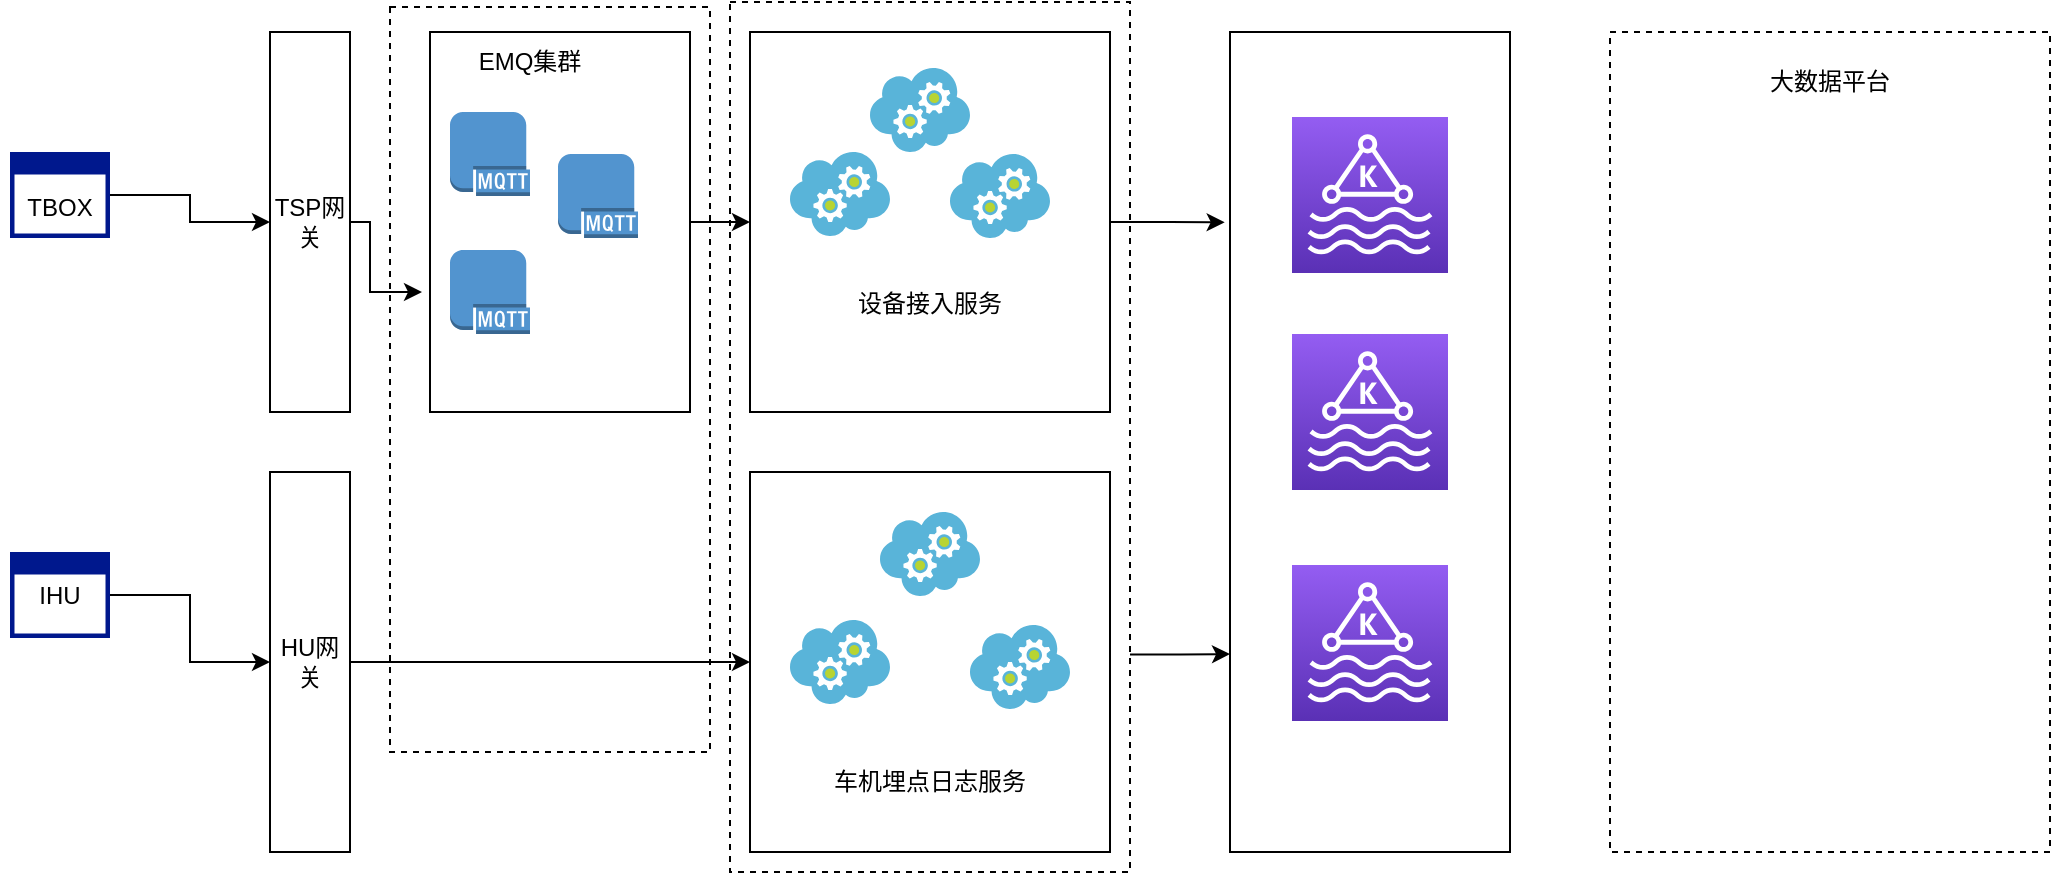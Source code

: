 <mxfile version="20.1.1" type="github">
  <diagram id="JLIXB4viRbpTY9FGKjme" name="Page-1">
    <mxGraphModel dx="1460" dy="1793" grid="1" gridSize="10" guides="1" tooltips="1" connect="1" arrows="1" fold="1" page="1" pageScale="1" pageWidth="827" pageHeight="1169" math="0" shadow="0">
      <root>
        <mxCell id="0" />
        <mxCell id="1" parent="0" />
        <mxCell id="Y9gOM_Y9qK1r3NGOpHOb-44" value="" style="rounded=0;whiteSpace=wrap;html=1;dashed=1;" vertex="1" parent="1">
          <mxGeometry x="310" y="-432.5" width="160" height="372.5" as="geometry" />
        </mxCell>
        <mxCell id="Y9gOM_Y9qK1r3NGOpHOb-42" value="" style="rounded=0;whiteSpace=wrap;html=1;dashed=1;" vertex="1" parent="1">
          <mxGeometry x="480" y="-435" width="200" height="435" as="geometry" />
        </mxCell>
        <mxCell id="Y9gOM_Y9qK1r3NGOpHOb-16" value="" style="rounded=0;whiteSpace=wrap;html=1;" vertex="1" parent="1">
          <mxGeometry x="730" y="-420" width="140" height="410" as="geometry" />
        </mxCell>
        <mxCell id="Y9gOM_Y9qK1r3NGOpHOb-10" value="" style="rounded=0;whiteSpace=wrap;html=1;" vertex="1" parent="1">
          <mxGeometry x="490" y="-200" width="180" height="190" as="geometry" />
        </mxCell>
        <mxCell id="Y9gOM_Y9qK1r3NGOpHOb-5" value="" style="edgeStyle=orthogonalEdgeStyle;rounded=0;orthogonalLoop=1;jettySize=auto;html=1;" edge="1" parent="1" source="Y9gOM_Y9qK1r3NGOpHOb-1" target="Y9gOM_Y9qK1r3NGOpHOb-3">
          <mxGeometry relative="1" as="geometry" />
        </mxCell>
        <mxCell id="Y9gOM_Y9qK1r3NGOpHOb-1" value="" style="sketch=0;aspect=fixed;pointerEvents=1;shadow=0;dashed=0;html=1;strokeColor=none;labelPosition=center;verticalLabelPosition=bottom;verticalAlign=top;align=center;fillColor=#00188D;shape=mxgraph.mscae.enterprise.application_blank" vertex="1" parent="1">
          <mxGeometry x="120" y="-360" width="50" height="43" as="geometry" />
        </mxCell>
        <mxCell id="Y9gOM_Y9qK1r3NGOpHOb-6" value="" style="edgeStyle=orthogonalEdgeStyle;rounded=0;orthogonalLoop=1;jettySize=auto;html=1;" edge="1" parent="1" source="Y9gOM_Y9qK1r3NGOpHOb-2" target="Y9gOM_Y9qK1r3NGOpHOb-4">
          <mxGeometry relative="1" as="geometry" />
        </mxCell>
        <mxCell id="Y9gOM_Y9qK1r3NGOpHOb-2" value="" style="sketch=0;aspect=fixed;pointerEvents=1;shadow=0;dashed=0;html=1;strokeColor=none;labelPosition=center;verticalLabelPosition=bottom;verticalAlign=top;align=center;fillColor=#00188D;shape=mxgraph.mscae.enterprise.application_blank" vertex="1" parent="1">
          <mxGeometry x="120" y="-160" width="50" height="43" as="geometry" />
        </mxCell>
        <mxCell id="Y9gOM_Y9qK1r3NGOpHOb-34" value="" style="edgeStyle=orthogonalEdgeStyle;rounded=0;orthogonalLoop=1;jettySize=auto;html=1;" edge="1" parent="1" source="Y9gOM_Y9qK1r3NGOpHOb-3">
          <mxGeometry relative="1" as="geometry">
            <mxPoint x="326" y="-290" as="targetPoint" />
            <Array as="points">
              <mxPoint x="300" y="-325" />
              <mxPoint x="300" y="-290" />
              <mxPoint x="326" y="-290" />
            </Array>
          </mxGeometry>
        </mxCell>
        <mxCell id="Y9gOM_Y9qK1r3NGOpHOb-3" value="TSP网关" style="rounded=0;whiteSpace=wrap;html=1;" vertex="1" parent="1">
          <mxGeometry x="250" y="-420" width="40" height="190" as="geometry" />
        </mxCell>
        <mxCell id="Y9gOM_Y9qK1r3NGOpHOb-4" value="HU网关" style="rounded=0;whiteSpace=wrap;html=1;" vertex="1" parent="1">
          <mxGeometry x="250" y="-200" width="40" height="190" as="geometry" />
        </mxCell>
        <mxCell id="Y9gOM_Y9qK1r3NGOpHOb-7" value="IHU" style="text;html=1;strokeColor=none;fillColor=none;align=center;verticalAlign=middle;whiteSpace=wrap;rounded=0;" vertex="1" parent="1">
          <mxGeometry x="115" y="-153.5" width="60" height="30" as="geometry" />
        </mxCell>
        <mxCell id="Y9gOM_Y9qK1r3NGOpHOb-8" value="TBOX" style="text;html=1;strokeColor=none;fillColor=none;align=center;verticalAlign=middle;whiteSpace=wrap;rounded=0;" vertex="1" parent="1">
          <mxGeometry x="115" y="-347" width="60" height="30" as="geometry" />
        </mxCell>
        <mxCell id="Y9gOM_Y9qK1r3NGOpHOb-11" value="车机埋点日志服务" style="text;html=1;strokeColor=none;fillColor=none;align=center;verticalAlign=middle;whiteSpace=wrap;rounded=0;" vertex="1" parent="1">
          <mxGeometry x="521.25" y="-60" width="117.5" height="30" as="geometry" />
        </mxCell>
        <mxCell id="Y9gOM_Y9qK1r3NGOpHOb-35" value="" style="edgeStyle=orthogonalEdgeStyle;rounded=0;orthogonalLoop=1;jettySize=auto;html=1;entryX=0;entryY=0.5;entryDx=0;entryDy=0;" edge="1" parent="1" source="Y9gOM_Y9qK1r3NGOpHOb-12" target="Y9gOM_Y9qK1r3NGOpHOb-21">
          <mxGeometry relative="1" as="geometry" />
        </mxCell>
        <mxCell id="Y9gOM_Y9qK1r3NGOpHOb-12" value="" style="rounded=0;whiteSpace=wrap;html=1;" vertex="1" parent="1">
          <mxGeometry x="330" y="-420" width="130" height="190" as="geometry" />
        </mxCell>
        <mxCell id="Y9gOM_Y9qK1r3NGOpHOb-14" value="EMQ集群" style="text;html=1;strokeColor=none;fillColor=none;align=center;verticalAlign=middle;whiteSpace=wrap;rounded=0;" vertex="1" parent="1">
          <mxGeometry x="350" y="-420" width="60" height="30" as="geometry" />
        </mxCell>
        <mxCell id="Y9gOM_Y9qK1r3NGOpHOb-15" value="" style="sketch=0;points=[[0,0,0],[0.25,0,0],[0.5,0,0],[0.75,0,0],[1,0,0],[0,1,0],[0.25,1,0],[0.5,1,0],[0.75,1,0],[1,1,0],[0,0.25,0],[0,0.5,0],[0,0.75,0],[1,0.25,0],[1,0.5,0],[1,0.75,0]];outlineConnect=0;fontColor=#232F3E;gradientColor=#945DF2;gradientDirection=north;fillColor=#5A30B5;strokeColor=#ffffff;dashed=0;verticalLabelPosition=bottom;verticalAlign=top;align=center;html=1;fontSize=12;fontStyle=0;aspect=fixed;shape=mxgraph.aws4.resourceIcon;resIcon=mxgraph.aws4.managed_streaming_for_kafka;" vertex="1" parent="1">
          <mxGeometry x="761" y="-377.5" width="78" height="78" as="geometry" />
        </mxCell>
        <mxCell id="Y9gOM_Y9qK1r3NGOpHOb-17" value="" style="sketch=0;points=[[0,0,0],[0.25,0,0],[0.5,0,0],[0.75,0,0],[1,0,0],[0,1,0],[0.25,1,0],[0.5,1,0],[0.75,1,0],[1,1,0],[0,0.25,0],[0,0.5,0],[0,0.75,0],[1,0.25,0],[1,0.5,0],[1,0.75,0]];outlineConnect=0;fontColor=#232F3E;gradientColor=#945DF2;gradientDirection=north;fillColor=#5A30B5;strokeColor=#ffffff;dashed=0;verticalLabelPosition=bottom;verticalAlign=top;align=center;html=1;fontSize=12;fontStyle=0;aspect=fixed;shape=mxgraph.aws4.resourceIcon;resIcon=mxgraph.aws4.managed_streaming_for_kafka;" vertex="1" parent="1">
          <mxGeometry x="761" y="-269" width="78" height="78" as="geometry" />
        </mxCell>
        <mxCell id="Y9gOM_Y9qK1r3NGOpHOb-18" value="" style="sketch=0;points=[[0,0,0],[0.25,0,0],[0.5,0,0],[0.75,0,0],[1,0,0],[0,1,0],[0.25,1,0],[0.5,1,0],[0.75,1,0],[1,1,0],[0,0.25,0],[0,0.5,0],[0,0.75,0],[1,0.25,0],[1,0.5,0],[1,0.75,0]];outlineConnect=0;fontColor=#232F3E;gradientColor=#945DF2;gradientDirection=north;fillColor=#5A30B5;strokeColor=#ffffff;dashed=0;verticalLabelPosition=bottom;verticalAlign=top;align=center;html=1;fontSize=12;fontStyle=0;aspect=fixed;shape=mxgraph.aws4.resourceIcon;resIcon=mxgraph.aws4.managed_streaming_for_kafka;" vertex="1" parent="1">
          <mxGeometry x="761" y="-153.5" width="78" height="78" as="geometry" />
        </mxCell>
        <mxCell id="Y9gOM_Y9qK1r3NGOpHOb-39" value="" style="edgeStyle=orthogonalEdgeStyle;rounded=0;orthogonalLoop=1;jettySize=auto;html=1;entryX=-0.019;entryY=0.232;entryDx=0;entryDy=0;entryPerimeter=0;" edge="1" parent="1" source="Y9gOM_Y9qK1r3NGOpHOb-21" target="Y9gOM_Y9qK1r3NGOpHOb-16">
          <mxGeometry relative="1" as="geometry" />
        </mxCell>
        <mxCell id="Y9gOM_Y9qK1r3NGOpHOb-21" value="" style="rounded=0;whiteSpace=wrap;html=1;" vertex="1" parent="1">
          <mxGeometry x="490" y="-420" width="180" height="190" as="geometry" />
        </mxCell>
        <mxCell id="Y9gOM_Y9qK1r3NGOpHOb-23" value="" style="sketch=0;aspect=fixed;html=1;points=[];align=center;image;fontSize=12;image=img/lib/mscae/Cloud_Services_Classic.svg;" vertex="1" parent="1">
          <mxGeometry x="510" y="-126" width="50" height="42" as="geometry" />
        </mxCell>
        <mxCell id="Y9gOM_Y9qK1r3NGOpHOb-24" value="" style="sketch=0;aspect=fixed;html=1;points=[];align=center;image;fontSize=12;image=img/lib/mscae/Cloud_Services_Classic.svg;" vertex="1" parent="1">
          <mxGeometry x="555" y="-180" width="50" height="42" as="geometry" />
        </mxCell>
        <mxCell id="Y9gOM_Y9qK1r3NGOpHOb-25" value="" style="sketch=0;aspect=fixed;html=1;points=[];align=center;image;fontSize=12;image=img/lib/mscae/Cloud_Services_Classic.svg;" vertex="1" parent="1">
          <mxGeometry x="600" y="-123.5" width="50" height="42" as="geometry" />
        </mxCell>
        <mxCell id="Y9gOM_Y9qK1r3NGOpHOb-26" value="" style="outlineConnect=0;dashed=0;verticalLabelPosition=bottom;verticalAlign=top;align=center;html=1;shape=mxgraph.aws3.mqtt_protocol;fillColor=#5294CF;gradientColor=none;" vertex="1" parent="1">
          <mxGeometry x="340" y="-380" width="40" height="42" as="geometry" />
        </mxCell>
        <mxCell id="Y9gOM_Y9qK1r3NGOpHOb-27" value="" style="outlineConnect=0;dashed=0;verticalLabelPosition=bottom;verticalAlign=top;align=center;html=1;shape=mxgraph.aws3.mqtt_protocol;fillColor=#5294CF;gradientColor=none;" vertex="1" parent="1">
          <mxGeometry x="394" y="-359" width="40" height="42" as="geometry" />
        </mxCell>
        <mxCell id="Y9gOM_Y9qK1r3NGOpHOb-28" value="" style="outlineConnect=0;dashed=0;verticalLabelPosition=bottom;verticalAlign=top;align=center;html=1;shape=mxgraph.aws3.mqtt_protocol;fillColor=#5294CF;gradientColor=none;" vertex="1" parent="1">
          <mxGeometry x="340" y="-311" width="40" height="42" as="geometry" />
        </mxCell>
        <mxCell id="Y9gOM_Y9qK1r3NGOpHOb-29" value="" style="sketch=0;aspect=fixed;html=1;points=[];align=center;image;fontSize=12;image=img/lib/mscae/Cloud_Services_Classic.svg;" vertex="1" parent="1">
          <mxGeometry x="550" y="-402" width="50" height="42" as="geometry" />
        </mxCell>
        <mxCell id="Y9gOM_Y9qK1r3NGOpHOb-30" value="" style="sketch=0;aspect=fixed;html=1;points=[];align=center;image;fontSize=12;image=img/lib/mscae/Cloud_Services_Classic.svg;" vertex="1" parent="1">
          <mxGeometry x="510" y="-360" width="50" height="42" as="geometry" />
        </mxCell>
        <mxCell id="Y9gOM_Y9qK1r3NGOpHOb-31" value="" style="sketch=0;aspect=fixed;html=1;points=[];align=center;image;fontSize=12;image=img/lib/mscae/Cloud_Services_Classic.svg;" vertex="1" parent="1">
          <mxGeometry x="590" y="-359" width="50" height="42" as="geometry" />
        </mxCell>
        <mxCell id="Y9gOM_Y9qK1r3NGOpHOb-32" value="设备接入服务" style="text;html=1;strokeColor=none;fillColor=none;align=center;verticalAlign=middle;whiteSpace=wrap;rounded=0;" vertex="1" parent="1">
          <mxGeometry x="535" y="-299" width="90" height="30" as="geometry" />
        </mxCell>
        <mxCell id="Y9gOM_Y9qK1r3NGOpHOb-41" value="" style="edgeStyle=orthogonalEdgeStyle;rounded=0;orthogonalLoop=1;jettySize=auto;html=1;entryX=0;entryY=0.5;entryDx=0;entryDy=0;exitX=1;exitY=0.5;exitDx=0;exitDy=0;" edge="1" parent="1" source="Y9gOM_Y9qK1r3NGOpHOb-4" target="Y9gOM_Y9qK1r3NGOpHOb-10">
          <mxGeometry relative="1" as="geometry">
            <mxPoint x="680" y="-315" as="sourcePoint" />
            <mxPoint x="737.34" y="-314.88" as="targetPoint" />
          </mxGeometry>
        </mxCell>
        <mxCell id="Y9gOM_Y9qK1r3NGOpHOb-43" value="" style="edgeStyle=orthogonalEdgeStyle;rounded=0;orthogonalLoop=1;jettySize=auto;html=1;exitX=1;exitY=0.75;exitDx=0;exitDy=0;" edge="1" parent="1" source="Y9gOM_Y9qK1r3NGOpHOb-42">
          <mxGeometry relative="1" as="geometry">
            <mxPoint x="680" y="-315" as="sourcePoint" />
            <mxPoint x="730" y="-109" as="targetPoint" />
          </mxGeometry>
        </mxCell>
        <mxCell id="Y9gOM_Y9qK1r3NGOpHOb-46" value="" style="rounded=0;whiteSpace=wrap;html=1;dashed=1;" vertex="1" parent="1">
          <mxGeometry x="920" y="-420" width="220" height="410" as="geometry" />
        </mxCell>
        <mxCell id="Y9gOM_Y9qK1r3NGOpHOb-47" value="大数据平台" style="text;html=1;strokeColor=none;fillColor=none;align=center;verticalAlign=middle;whiteSpace=wrap;rounded=0;dashed=1;" vertex="1" parent="1">
          <mxGeometry x="980" y="-410" width="100" height="30" as="geometry" />
        </mxCell>
      </root>
    </mxGraphModel>
  </diagram>
</mxfile>
